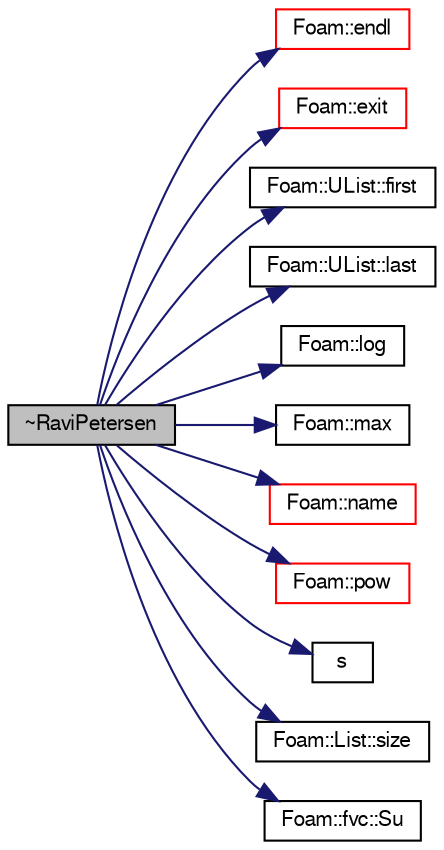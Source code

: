 digraph "~RaviPetersen"
{
  bgcolor="transparent";
  edge [fontname="FreeSans",fontsize="10",labelfontname="FreeSans",labelfontsize="10"];
  node [fontname="FreeSans",fontsize="10",shape=record];
  rankdir="LR";
  Node2 [label="~RaviPetersen",height=0.2,width=0.4,color="black", fillcolor="grey75", style="filled", fontcolor="black"];
  Node2 -> Node3 [color="midnightblue",fontsize="10",style="solid",fontname="FreeSans"];
  Node3 [label="Foam::endl",height=0.2,width=0.4,color="red",URL="$a21124.html#a2db8fe02a0d3909e9351bb4275b23ce4",tooltip="Add newline and flush stream. "];
  Node2 -> Node5 [color="midnightblue",fontsize="10",style="solid",fontname="FreeSans"];
  Node5 [label="Foam::exit",height=0.2,width=0.4,color="red",URL="$a21124.html#a06ca7250d8e89caf05243ec094843642"];
  Node2 -> Node50 [color="midnightblue",fontsize="10",style="solid",fontname="FreeSans"];
  Node50 [label="Foam::UList::first",height=0.2,width=0.4,color="black",URL="$a25698.html#a1c9828bc3de9502754d944c95a2ce0d9",tooltip="Return the first element of the list. "];
  Node2 -> Node51 [color="midnightblue",fontsize="10",style="solid",fontname="FreeSans"];
  Node51 [label="Foam::UList::last",height=0.2,width=0.4,color="black",URL="$a25698.html#aef07c02ea1c27bdb5906043b399e0ff0",tooltip="Return the last element of the list. "];
  Node2 -> Node52 [color="midnightblue",fontsize="10",style="solid",fontname="FreeSans"];
  Node52 [label="Foam::log",height=0.2,width=0.4,color="black",URL="$a21124.html#a6e89590da9859ad497977e08f110d4b5"];
  Node2 -> Node53 [color="midnightblue",fontsize="10",style="solid",fontname="FreeSans"];
  Node53 [label="Foam::max",height=0.2,width=0.4,color="black",URL="$a21124.html#ac993e906cf2774ae77e666bc24e81733"];
  Node2 -> Node54 [color="midnightblue",fontsize="10",style="solid",fontname="FreeSans"];
  Node54 [label="Foam::name",height=0.2,width=0.4,color="red",URL="$a21124.html#adcb0df2bd4953cb6bb390272d8263c3a",tooltip="Return a string representation of a complex. "];
  Node2 -> Node57 [color="midnightblue",fontsize="10",style="solid",fontname="FreeSans"];
  Node57 [label="Foam::pow",height=0.2,width=0.4,color="red",URL="$a21124.html#a7500c8e9d27a442adc75e287de074c7c"];
  Node2 -> Node61 [color="midnightblue",fontsize="10",style="solid",fontname="FreeSans"];
  Node61 [label="s",height=0.2,width=0.4,color="black",URL="$a18905.html#abb9c4233033fad2ad0206cd4adad3b9f"];
  Node2 -> Node62 [color="midnightblue",fontsize="10",style="solid",fontname="FreeSans"];
  Node62 [label="Foam::List::size",height=0.2,width=0.4,color="black",URL="$a25694.html#a8a5f6fa29bd4b500caf186f60245b384",tooltip="Override size to be inconsistent with allocated storage. "];
  Node2 -> Node63 [color="midnightblue",fontsize="10",style="solid",fontname="FreeSans"];
  Node63 [label="Foam::fvc::Su",height=0.2,width=0.4,color="black",URL="$a21134.html#ac92e296062b7b025a96b82351c1d9b89"];
}
